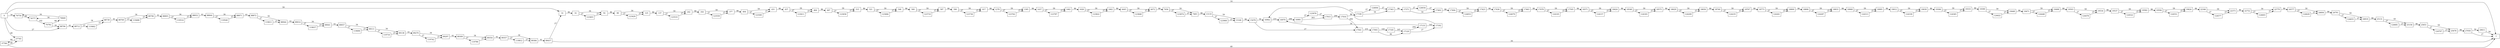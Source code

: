 digraph {
	graph [rankdir=LR]
	node [shape=rectangle]
	14 -> 32 [label=86]
	32 -> 92 [label=59]
	32 -> 123403 [label=27]
	92 -> 98 [label=86]
	98 -> 125 [label=59]
	98 -> 123429 [label=27]
	125 -> 137 [label=86]
	137 -> 242 [label=59]
	137 -> 123533 [label=27]
	242 -> 350 [label=86]
	350 -> 377 [label=59]
	350 -> 123559 [label=27]
	377 -> 404 [label=86]
	404 -> 431 [label=59]
	404 -> 123585 [label=27]
	431 -> 437 [label=86]
	437 -> 464 [label=59]
	437 -> 123611 [label=27]
	464 -> 467 [label=86]
	467 -> 515 [label=59]
	467 -> 123658 [label=27]
	515 -> 521 [label=86]
	521 -> 548 [label=59]
	521 -> 123684 [label=27]
	548 -> 560 [label=86]
	560 -> 587 [label=59]
	560 -> 123710 [label=27]
	587 -> 590 [label=86]
	590 -> 617 [label=59]
	590 -> 123736 [label=27]
	617 -> 1278 [label=86]
	1278 -> 1305 [label=59]
	1278 -> 123762 [label=27]
	1305 -> 1437 [label=86]
	1437 -> 1462 [label=59]
	1437 -> 123787 [label=27]
	1462 -> 1626 [label=86]
	1626 -> 1662 [label=59]
	1626 -> 123822 [label=27]
	1662 -> 4445 [label=86]
	4445 -> 4472 [label=59]
	4445 -> 123848 [label=27]
	4472 -> 7456 [label=86]
	7456 -> 7483 [label=59]
	7456 -> 123874 [label=27]
	7483 -> 13119 [label=86]
	13119 -> 13146 [label=59]
	13119 -> 123900 [label=27]
	13146 -> 15478 [label=86]
	15478 -> 16962 [label=59]
	15478 -> 17041 [label=27]
	16962 -> 16979 [label=231]
	16979 -> 16981 [label=290]
	16981 -> 17015 [label=263]
	16981 -> 123978 [label=27]
	17015 -> 17016 [label=290]
	17016 -> 17041 [label=204]
	17016 -> 17336 [label=86]
	17041 -> 17093 [label=231]
	17093 -> 17120 [label=86]
	17093 -> 17185 [label=145]
	17120 -> 17133 [label=204]
	17120 -> 17192 [label=27]
	17133 -> 16979 [label=59]
	17133 -> 17192 [label=145]
	17185 -> 17120 [label=145]
	17192 -> 16962 [label=172]
	17336 -> 17363 [label=59]
	17336 -> 124004 [label=27]
	17363 -> 17371 [label=86]
	17371 -> 17402 [label=59]
	17371 -> 124034 [label=27]
	17402 -> 17404 [label=86]
	17404 -> 17423 [label=59]
	17404 -> 124053 [label=27]
	17423 -> 17436 [label=86]
	17436 -> 17463 [label=59]
	17436 -> 124079 [label=27]
	17463 -> 17478 [label=86]
	17478 -> 17505 [label=59]
	17478 -> 124105 [label=27]
	17505 -> 18371 [label=86]
	18371 -> 18424 [label=59]
	18371 -> 124157 [label=27]
	18424 -> 18548 [label=86]
	18548 -> 18575 [label=59]
	18548 -> 124183 [label=27]
	18575 -> 18629 [label=86]
	18629 -> 18656 [label=59]
	18629 -> 124209 [label=27]
	18656 -> 18740 [label=86]
	18740 -> 18767 [label=59]
	18740 -> 124235 [label=27]
	18767 -> 18773 [label=86]
	18773 -> 18800 [label=59]
	18773 -> 124261 [label=27]
	18800 -> 18806 [label=86]
	18806 -> 18833 [label=59]
	18806 -> 124287 [label=27]
	18833 -> 18968 [label=86]
	18968 -> 18995 [label=59]
	18968 -> 124313 [label=27]
	18995 -> 19012 [label=86]
	19012 -> 19039 [label=59]
	19012 -> 124339 [label=27]
	19039 -> 19306 [label=86]
	19306 -> 19333 [label=59]
	19306 -> 124365 [label=27]
	19333 -> 19390 [label=86]
	19390 -> 19448 [label=59]
	19390 -> 124422 [label=27]
	19448 -> 19471 [label=86]
	19471 -> 19498 [label=59]
	19471 -> 124448 [label=27]
	19498 -> 19503 [label=86]
	19503 -> 19534 [label=59]
	19503 -> 124478 [label=27]
	19534 -> 19537 [label=86]
	19537 -> 19582 [label=59]
	19537 -> 124522 [label=27]
	19582 -> 19594 [label=86]
	19594 -> 19624 [label=59]
	19594 -> 124551 [label=27]
	19624 -> 22346 [label=86]
	22346 -> 22373 [label=59]
	22346 -> 124577 [label=27]
	22373 -> 22752 [label=86]
	22752 -> 22779 [label=59]
	22752 -> 124603 [label=27]
	22779 -> 24577 [label=86]
	24577 -> 24604 [label=59]
	24577 -> 124629 [label=27]
	24604 -> 24791 [label=86]
	24791 -> 24818 [label=59]
	24791 -> 124655 [label=27]
	24818 -> 25131 [label=86]
	25131 -> 25158 [label=59]
	25131 -> 124681 [label=27]
	25158 -> 25651 [label=86]
	25651 -> 25678 [label=59]
	25651 -> 124707 [label=27]
	25678 -> 27050 [label=86]
	27050 -> 1 [label=27]
	27050 -> 29611 [label=59]
	29611 -> 1 [label=59]
	37745 -> 37766 [label=80]
	37766 -> 37745 [label=40]
	37766 -> 1 [label=40]
	76754 -> 76777 [label=68]
	76777 -> 76782 [label=102]
	76782 -> 76849 [label=68]
	76782 -> 88706 [label=34]
	76849 -> 76754 [label=34]
	76849 -> 76777 [label=34]
	88706 -> 88712 [label=61]
	88712 -> 88739 [label=34]
	88712 -> 119462 [label=27]
	88739 -> 88769 [label=61]
	88769 -> 88796 [label=34]
	88769 -> 119488 [label=27]
	88796 -> 88805 [label=61]
	88805 -> 88832 [label=34]
	88805 -> 119514 [label=27]
	88832 -> 88844 [label=61]
	88844 -> 88871 [label=34]
	88844 -> 119540 [label=27]
	88871 -> 88872 [label=61]
	88872 -> 88944 [label=34]
	88872 -> 119611 [label=27]
	88944 -> 89014 [label=61]
	89014 -> 89041 [label=34]
	89014 -> 119637 [label=27]
	89041 -> 89057 [label=61]
	89057 -> 89111 [label=34]
	89057 -> 119690 [label=27]
	89111 -> 89138 [label=34]
	89111 -> 119716 [label=27]
	89138 -> 89270 [label=61]
	89270 -> 89297 [label=34]
	89270 -> 119742 [label=27]
	89297 -> 89309 [label=61]
	89309 -> 89354 [label=34]
	89309 -> 119786 [label=27]
	89354 -> 89357 [label=61]
	89357 -> 89384 [label=34]
	89357 -> 119812 [label=27]
	89384 -> 89437 [label=61]
	89437 -> 1 [label=34]
	89437 -> 14 [label=27]
	119462 -> 88739 [label=27]
	119488 -> 88796 [label=27]
	119514 -> 88832 [label=27]
	119540 -> 88871 [label=27]
	119611 -> 88944 [label=27]
	119637 -> 89041 [label=27]
	119690 -> 89111 [label=27]
	119716 -> 89138 [label=27]
	119742 -> 89297 [label=27]
	119786 -> 89354 [label=27]
	119812 -> 89384 [label=27]
	123403 -> 92 [label=27]
	123429 -> 125 [label=27]
	123533 -> 242 [label=27]
	123559 -> 377 [label=27]
	123585 -> 431 [label=27]
	123611 -> 464 [label=27]
	123658 -> 515 [label=27]
	123684 -> 548 [label=27]
	123710 -> 587 [label=27]
	123736 -> 617 [label=27]
	123762 -> 1305 [label=27]
	123787 -> 1462 [label=27]
	123822 -> 1662 [label=27]
	123848 -> 4472 [label=27]
	123874 -> 7483 [label=27]
	123900 -> 13146 [label=27]
	123978 -> 17015 [label=27]
	124004 -> 17363 [label=27]
	124034 -> 17402 [label=27]
	124053 -> 17423 [label=27]
	124079 -> 17463 [label=27]
	124105 -> 17505 [label=27]
	124157 -> 18424 [label=27]
	124183 -> 18575 [label=27]
	124209 -> 18656 [label=27]
	124235 -> 18767 [label=27]
	124261 -> 18800 [label=27]
	124287 -> 18833 [label=27]
	124313 -> 18995 [label=27]
	124339 -> 19039 [label=27]
	124365 -> 19333 [label=27]
	124422 -> 19448 [label=27]
	124448 -> 19498 [label=27]
	124478 -> 19534 [label=27]
	124522 -> 19582 [label=27]
	124551 -> 19624 [label=27]
	124577 -> 22373 [label=27]
	124603 -> 22779 [label=27]
	124629 -> 24604 [label=27]
	124655 -> 24818 [label=27]
	124681 -> 25158 [label=27]
	124707 -> 25678 [label=27]
	0 -> 14 [label=59]
	0 -> 37745 [label=40]
	0 -> 76754 [label=34]
	0 -> 1 [label=14]
	0 -> 88706 [label=27]
}
